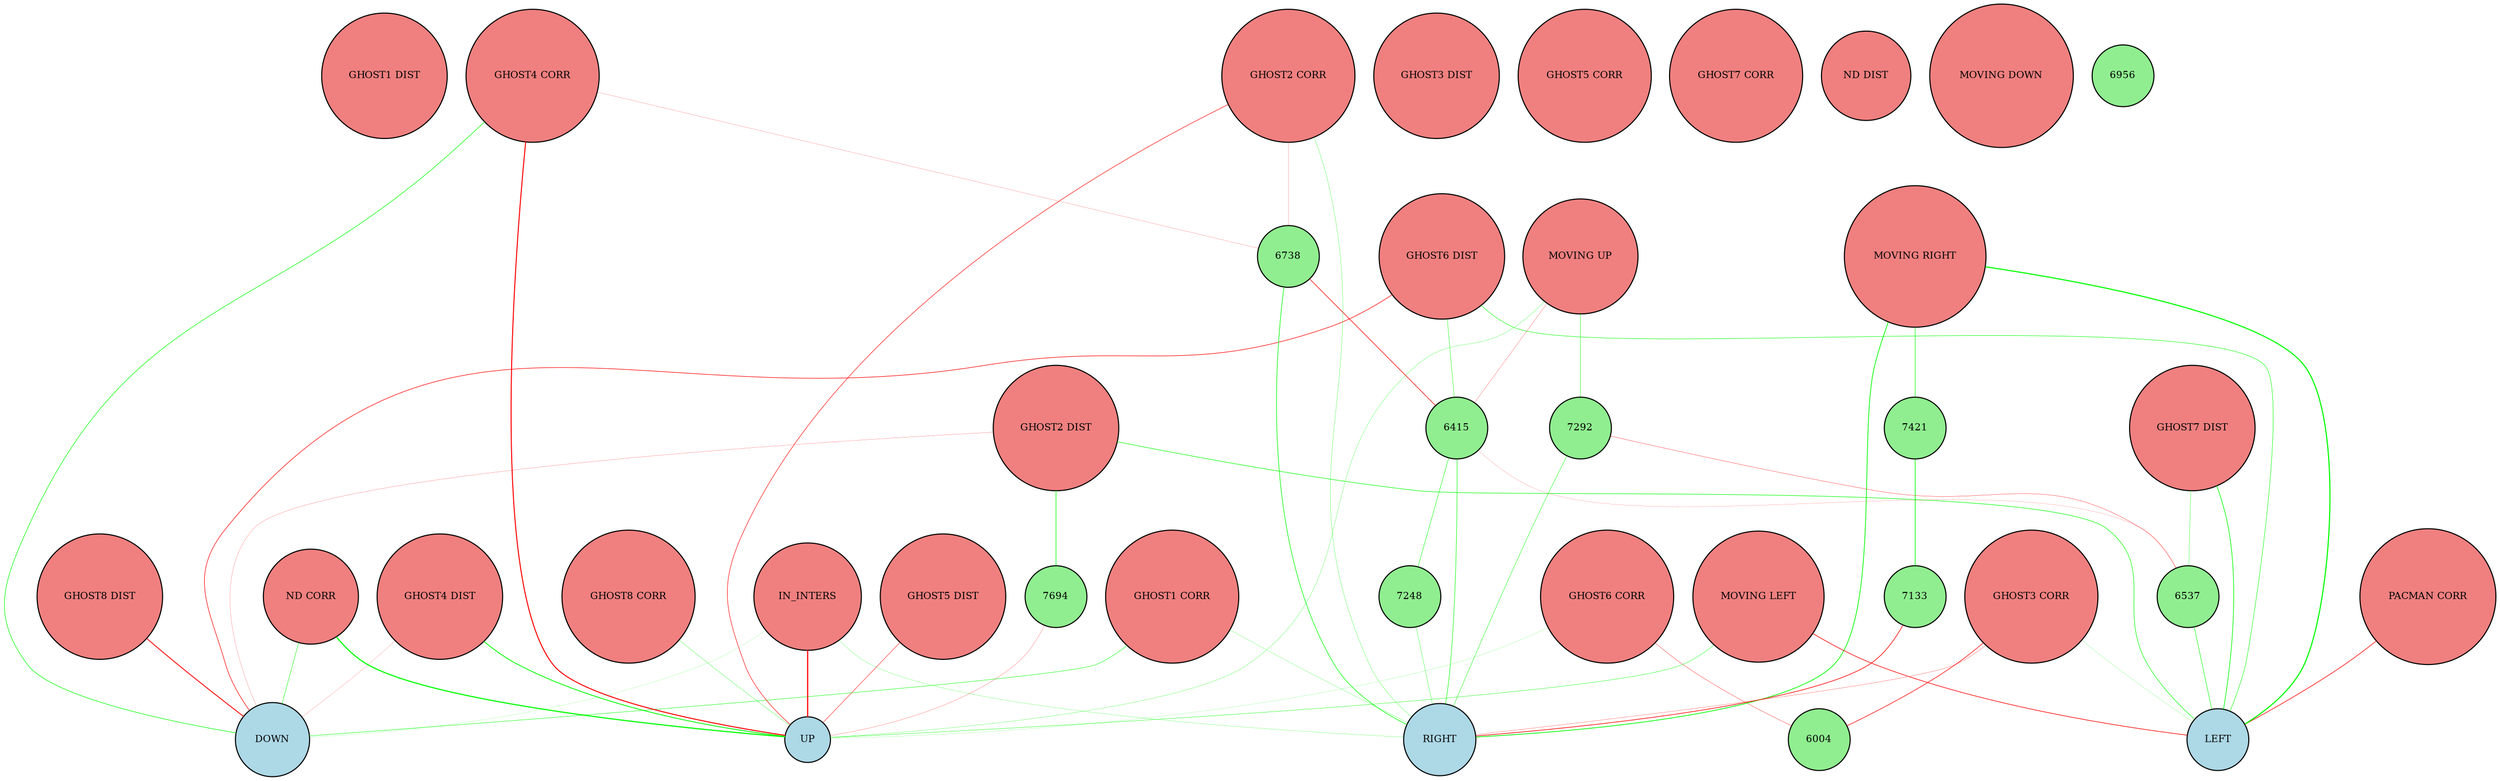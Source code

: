 digraph {
	node [bgcolor=black fontsize=9 height=0.2 shape=circle width=0.2]
	"GHOST1 DIST" [fillcolor=lightcoral shape=circle style=filled]
	"GHOST2 DIST" [fillcolor=lightcoral shape=circle style=filled]
	"GHOST3 DIST" [fillcolor=lightcoral shape=circle style=filled]
	"GHOST4 DIST" [fillcolor=lightcoral shape=circle style=filled]
	"GHOST5 DIST" [fillcolor=lightcoral shape=circle style=filled]
	"GHOST6 DIST" [fillcolor=lightcoral shape=circle style=filled]
	"GHOST7 DIST" [fillcolor=lightcoral shape=circle style=filled]
	"GHOST8 DIST" [fillcolor=lightcoral shape=circle style=filled]
	"GHOST1 CORR" [fillcolor=lightcoral shape=circle style=filled]
	"GHOST2 CORR" [fillcolor=lightcoral shape=circle style=filled]
	"GHOST3 CORR" [fillcolor=lightcoral shape=circle style=filled]
	"GHOST4 CORR" [fillcolor=lightcoral shape=circle style=filled]
	"GHOST5 CORR" [fillcolor=lightcoral shape=circle style=filled]
	"GHOST6 CORR" [fillcolor=lightcoral shape=circle style=filled]
	"GHOST7 CORR" [fillcolor=lightcoral shape=circle style=filled]
	"GHOST8 CORR" [fillcolor=lightcoral shape=circle style=filled]
	"PACMAN CORR" [fillcolor=lightcoral shape=circle style=filled]
	"ND CORR" [fillcolor=lightcoral shape=circle style=filled]
	"ND DIST" [fillcolor=lightcoral shape=circle style=filled]
	IN_INTERS [fillcolor=lightcoral shape=circle style=filled]
	"MOVING UP" [fillcolor=lightcoral shape=circle style=filled]
	"MOVING DOWN" [fillcolor=lightcoral shape=circle style=filled]
	"MOVING RIGHT" [fillcolor=lightcoral shape=circle style=filled]
	"MOVING LEFT" [fillcolor=lightcoral shape=circle style=filled]
	UP [fillcolor=lightblue style=filled]
	DOWN [fillcolor=lightblue style=filled]
	RIGHT [fillcolor=lightblue style=filled]
	LEFT [fillcolor=lightblue style=filled]
	6537 [fillcolor=lightgreen style=filled]
	6956 [fillcolor=lightgreen style=filled]
	7694 [fillcolor=lightgreen style=filled]
	6415 [fillcolor=lightgreen style=filled]
	7248 [fillcolor=lightgreen style=filled]
	7133 [fillcolor=lightgreen style=filled]
	6738 [fillcolor=lightgreen style=filled]
	6004 [fillcolor=lightgreen style=filled]
	7292 [fillcolor=lightgreen style=filled]
	7421 [fillcolor=lightgreen style=filled]
	"GHOST2 DIST" -> DOWN [arrowhead=none color=red penwidth=0.14230516886859707 style=solid]
	"GHOST2 DIST" -> LEFT [arrowhead=none color=green penwidth=0.48470502493503376 style=solid]
	"GHOST4 DIST" -> UP [arrowhead=none color=green penwidth=0.7657279020772165 style=solid]
	"GHOST4 DIST" -> DOWN [arrowhead=none color=red penwidth=0.11149554454358312 style=solid]
	"GHOST5 DIST" -> UP [arrowhead=none color=red penwidth=0.35777829330881594 style=solid]
	"GHOST6 DIST" -> DOWN [arrowhead=none color=red penwidth=0.509481088513225 style=solid]
	"GHOST6 DIST" -> LEFT [arrowhead=none color=green penwidth=0.41224223478521216 style=solid]
	"GHOST7 DIST" -> LEFT [arrowhead=none color=green penwidth=0.588748317997295 style=solid]
	"GHOST8 DIST" -> DOWN [arrowhead=none color=red penwidth=0.7888384426247074 style=solid]
	"GHOST1 CORR" -> DOWN [arrowhead=none color=green penwidth=0.3730379047836865 style=solid]
	"GHOST1 CORR" -> RIGHT [arrowhead=none color=green penwidth=0.17106955795486078 style=solid]
	"GHOST2 CORR" -> UP [arrowhead=none color=red penwidth=0.4551767988996267 style=solid]
	"GHOST2 CORR" -> RIGHT [arrowhead=none color=green penwidth=0.22115306634716914 style=solid]
	"GHOST3 CORR" -> RIGHT [arrowhead=none color=red penwidth=0.19018865376677246 style=solid]
	"GHOST3 CORR" -> LEFT [arrowhead=none color=green penwidth=0.13046657468568593 style=solid]
	"GHOST4 CORR" -> UP [arrowhead=none color=red penwidth=0.9286330508653146 style=solid]
	"GHOST4 CORR" -> DOWN [arrowhead=none color=green penwidth=0.5107405933888892 style=solid]
	"GHOST6 CORR" -> UP [arrowhead=none color=green penwidth=0.11427067651527917 style=solid]
	"GHOST8 CORR" -> UP [arrowhead=none color=green penwidth=0.24217565368824082 style=solid]
	"PACMAN CORR" -> LEFT [arrowhead=none color=red penwidth=0.5474759154900887 style=solid]
	"ND CORR" -> UP [arrowhead=none color=green penwidth=1.0535377607688965 style=solid]
	"ND CORR" -> DOWN [arrowhead=none color=green penwidth=0.38612211995780776 style=solid]
	IN_INTERS -> UP [arrowhead=none color=red penwidth=1.0847312925589474 style=solid]
	IN_INTERS -> DOWN [arrowhead=none color=green penwidth=0.1023211431366824 style=solid]
	IN_INTERS -> RIGHT [arrowhead=none color=green penwidth=0.17415692425885104 style=solid]
	"MOVING UP" -> UP [arrowhead=none color=green penwidth=0.19886475485523675 style=solid]
	"MOVING RIGHT" -> RIGHT [arrowhead=none color=green penwidth=0.6777492861861004 style=solid]
	"MOVING RIGHT" -> LEFT [arrowhead=none color=green penwidth=1.0326883529963562 style=solid]
	"MOVING LEFT" -> UP [arrowhead=none color=green penwidth=0.30749432300982266 style=solid]
	"MOVING LEFT" -> LEFT [arrowhead=none color=red penwidth=0.5687253249885483 style=solid]
	"GHOST6 CORR" -> 6004 [arrowhead=none color=red penwidth=0.2562011095508453 style=solid]
	"MOVING UP" -> 6415 [arrowhead=none color=red penwidth=0.18143496540548376 style=solid]
	6415 -> RIGHT [arrowhead=none color=green penwidth=0.4506453893665331 style=solid]
	"GHOST3 CORR" -> 6004 [arrowhead=none color=red penwidth=0.525959613345374 style=solid]
	6537 -> LEFT [arrowhead=none color=green penwidth=0.4360972155173787 style=solid]
	6415 -> 6537 [arrowhead=none color=red penwidth=0.10722146259295667 style=solid]
	"GHOST4 CORR" -> 6738 [arrowhead=none color=red penwidth=0.12985348360793644 style=solid]
	6738 -> RIGHT [arrowhead=none color=green penwidth=0.5522223431494349 style=solid]
	"GHOST7 DIST" -> 6537 [arrowhead=none color=green penwidth=0.26966015615386263 style=solid]
	7133 -> RIGHT [arrowhead=none color=red penwidth=0.5819003426364392 style=solid]
	6415 -> 7248 [arrowhead=none color=green penwidth=0.39221185729038377 style=solid]
	7248 -> RIGHT [arrowhead=none color=green penwidth=0.2575461136732726 style=solid]
	"MOVING UP" -> 7292 [arrowhead=none color=green penwidth=0.37420635118540635 style=solid]
	7292 -> RIGHT [arrowhead=none color=green penwidth=0.3477004588275606 style=solid]
	"GHOST6 DIST" -> 6415 [arrowhead=none color=green penwidth=0.3355877805032189 style=solid]
	"MOVING RIGHT" -> 7421 [arrowhead=none color=green penwidth=0.49191844473521795 style=solid]
	7421 -> 7133 [arrowhead=none color=green penwidth=0.632562651210387 style=solid]
	"GHOST2 CORR" -> 6738 [arrowhead=none color=red penwidth=0.15466759405316924 style=solid]
	7292 -> 6537 [arrowhead=none color=red penwidth=0.24678801831531977 style=solid]
	"GHOST2 DIST" -> 7694 [arrowhead=none color=green penwidth=0.5507796121852186 style=solid]
	7694 -> UP [arrowhead=none color=red penwidth=0.16534693119991462 style=solid]
	6738 -> 6415 [arrowhead=none color=red penwidth=0.5428748588717893 style=solid]
}

